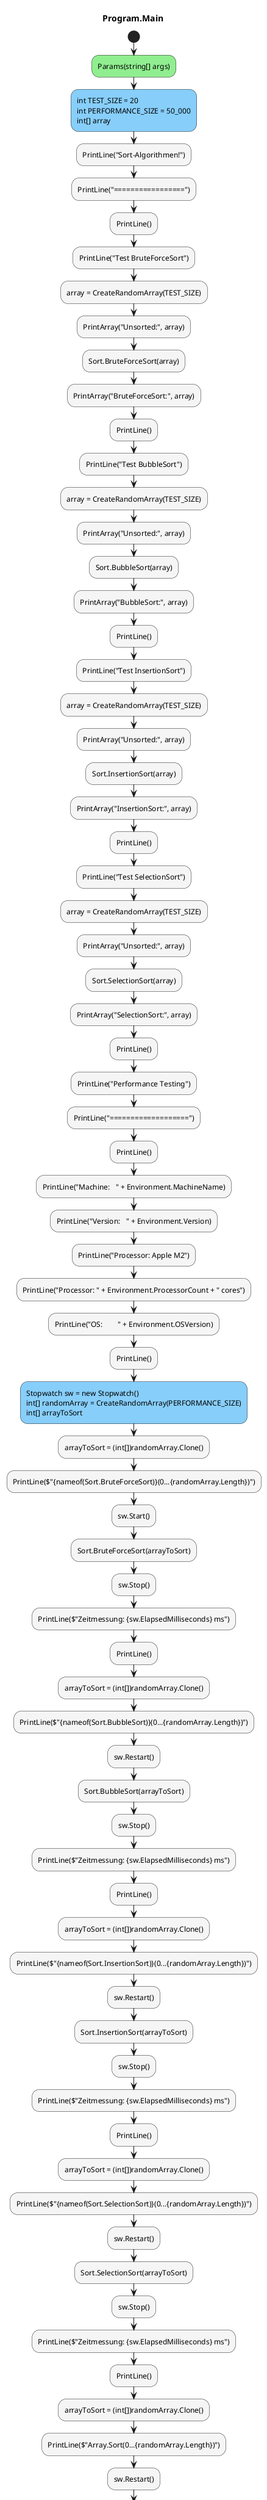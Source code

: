 @startuml Program.Main
title Program.Main
start
#LightGreen:Params(string[] args);
#LightSkyBlue:int TEST_SIZE = 20\nint PERFORMANCE_SIZE = 50_000\nint[] array;
#WhiteSmoke:PrintLine("Sort-Algorithmen!");
#WhiteSmoke:PrintLine("=================");
#WhiteSmoke:PrintLine();
#WhiteSmoke:PrintLine("Test BruteForceSort");
#WhiteSmoke:array = CreateRandomArray(TEST_SIZE);
#WhiteSmoke:PrintArray("Unsorted:", array);
#WhiteSmoke:Sort.BruteForceSort(array);
#WhiteSmoke:PrintArray("BruteForceSort:", array);
#WhiteSmoke:PrintLine();
#WhiteSmoke:PrintLine("Test BubbleSort");
#WhiteSmoke:array = CreateRandomArray(TEST_SIZE);
#WhiteSmoke:PrintArray("Unsorted:", array);
#WhiteSmoke:Sort.BubbleSort(array);
#WhiteSmoke:PrintArray("BubbleSort:", array);
#WhiteSmoke:PrintLine();
#WhiteSmoke:PrintLine("Test InsertionSort");
#WhiteSmoke:array = CreateRandomArray(TEST_SIZE);
#WhiteSmoke:PrintArray("Unsorted:", array);
#WhiteSmoke:Sort.InsertionSort(array);
#WhiteSmoke:PrintArray("InsertionSort:", array);
#WhiteSmoke:PrintLine();
#WhiteSmoke:PrintLine("Test SelectionSort");
#WhiteSmoke:array = CreateRandomArray(TEST_SIZE);
#WhiteSmoke:PrintArray("Unsorted:", array);
#WhiteSmoke:Sort.SelectionSort(array);
#WhiteSmoke:PrintArray("SelectionSort:", array);
#WhiteSmoke:PrintLine();
#WhiteSmoke:PrintLine("Performance Testing");
#WhiteSmoke:PrintLine("===================");
#WhiteSmoke:PrintLine();
#WhiteSmoke:PrintLine("Machine:   " + Environment.MachineName);
#WhiteSmoke:PrintLine("Version:   " + Environment.Version);
#WhiteSmoke:PrintLine("Processor: Apple M2");
#WhiteSmoke:PrintLine("Processor: " + Environment.ProcessorCount + " cores");
#WhiteSmoke:PrintLine("OS:        " + Environment.OSVersion);
#WhiteSmoke:PrintLine();
#LightSkyBlue:Stopwatch sw = new Stopwatch()\nint[] randomArray = CreateRandomArray(PERFORMANCE_SIZE)\nint[] arrayToSort;
#WhiteSmoke:arrayToSort = (int[])randomArray.Clone();
#WhiteSmoke:PrintLine($"{nameof(Sort.BruteForceSort)}(0...{randomArray.Length})");
#WhiteSmoke:sw.Start();
#WhiteSmoke:Sort.BruteForceSort(arrayToSort);
#WhiteSmoke:sw.Stop();
#WhiteSmoke:PrintLine($"Zeitmessung: {sw.ElapsedMilliseconds} ms");
#WhiteSmoke:PrintLine();
#WhiteSmoke:arrayToSort = (int[])randomArray.Clone();
#WhiteSmoke:PrintLine($"{nameof(Sort.BubbleSort)}(0...{randomArray.Length})");
#WhiteSmoke:sw.Restart();
#WhiteSmoke:Sort.BubbleSort(arrayToSort);
#WhiteSmoke:sw.Stop();
#WhiteSmoke:PrintLine($"Zeitmessung: {sw.ElapsedMilliseconds} ms");
#WhiteSmoke:PrintLine();
#WhiteSmoke:arrayToSort = (int[])randomArray.Clone();
#WhiteSmoke:PrintLine($"{nameof(Sort.InsertionSort)}(0...{randomArray.Length})");
#WhiteSmoke:sw.Restart();
#WhiteSmoke:Sort.InsertionSort(arrayToSort);
#WhiteSmoke:sw.Stop();
#WhiteSmoke:PrintLine($"Zeitmessung: {sw.ElapsedMilliseconds} ms");
#WhiteSmoke:PrintLine();
#WhiteSmoke:arrayToSort = (int[])randomArray.Clone();
#WhiteSmoke:PrintLine($"{nameof(Sort.SelectionSort)}(0...{randomArray.Length})");
#WhiteSmoke:sw.Restart();
#WhiteSmoke:Sort.SelectionSort(arrayToSort);
#WhiteSmoke:sw.Stop();
#WhiteSmoke:PrintLine($"Zeitmessung: {sw.ElapsedMilliseconds} ms");
#WhiteSmoke:PrintLine();
#WhiteSmoke:arrayToSort = (int[])randomArray.Clone();
#WhiteSmoke:PrintLine($"Array.Sort(0...{randomArray.Length})");
#WhiteSmoke:sw.Restart();
#WhiteSmoke:Array.Sort(arrayToSort);
#WhiteSmoke:sw.Stop();
#WhiteSmoke:PrintLine($"Zeitmessung: {sw.ElapsedMilliseconds} ms");
#WhiteSmoke:PrintLine();
#WhiteSmoke:PrintLine("Exit with ENTER...");
#WhiteSmoke:ReadLine();
stop
@enduml
